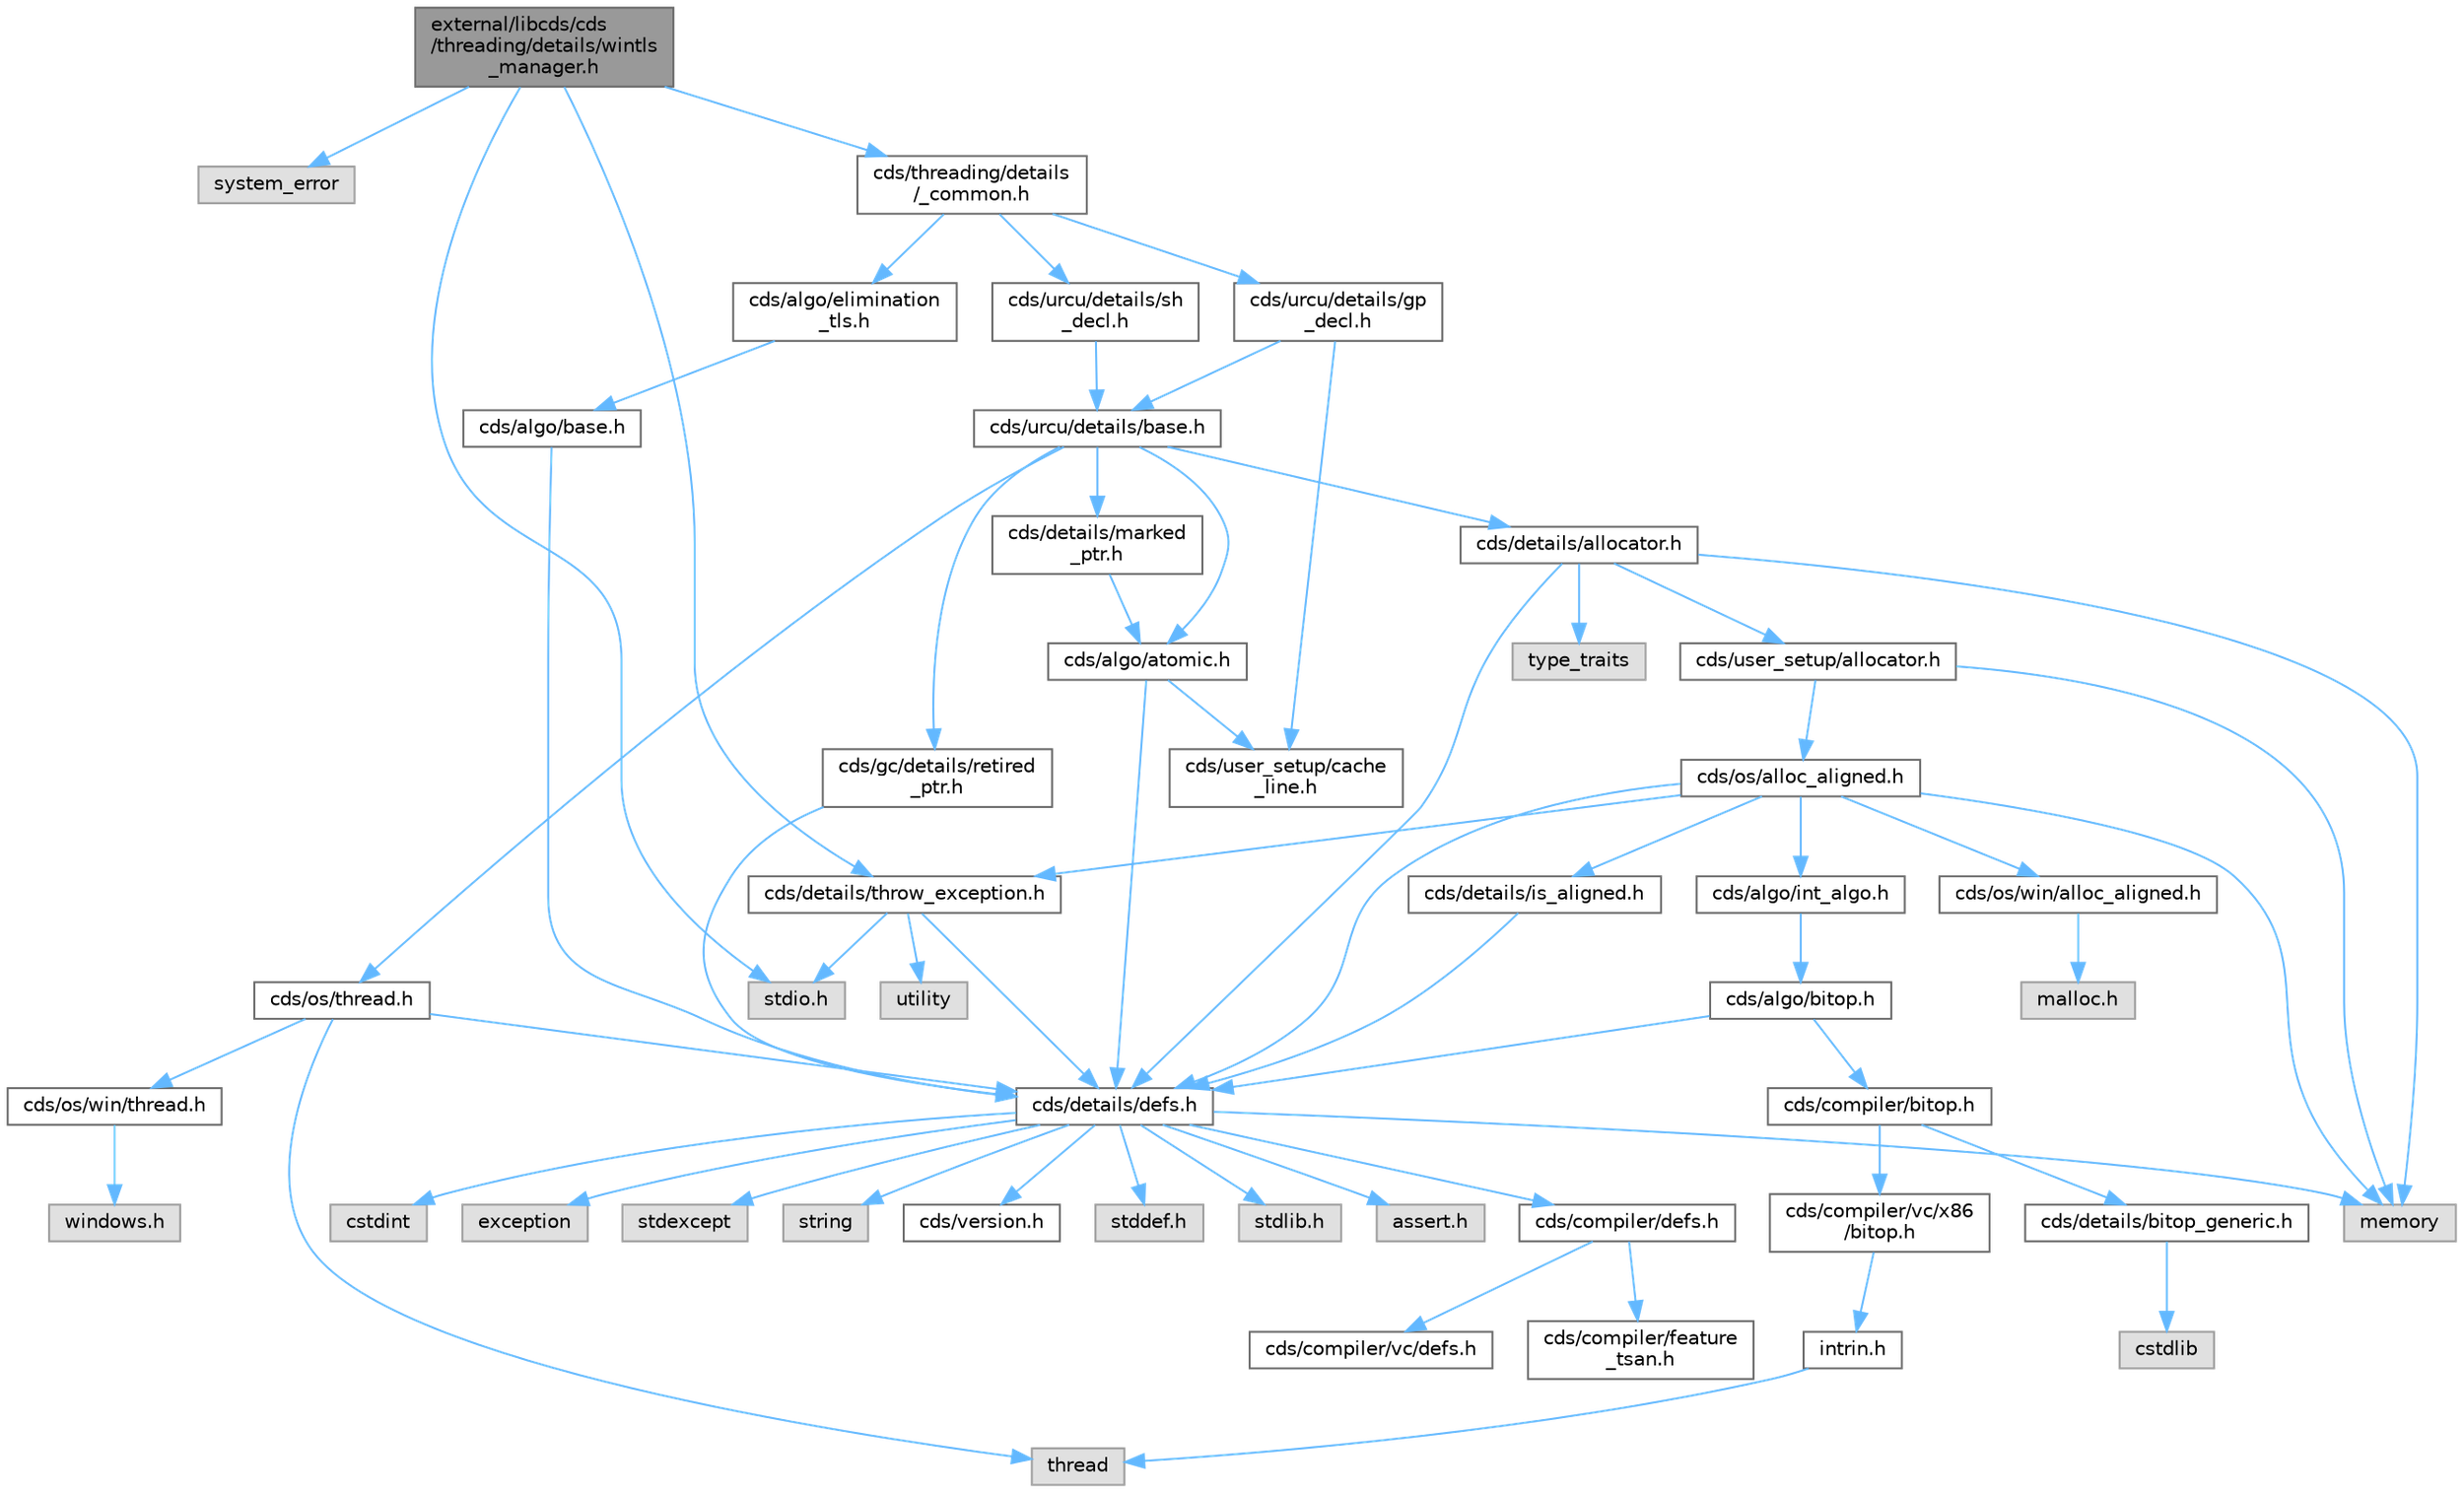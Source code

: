 digraph "external/libcds/cds/threading/details/wintls_manager.h"
{
 // LATEX_PDF_SIZE
  bgcolor="transparent";
  edge [fontname=Helvetica,fontsize=10,labelfontname=Helvetica,labelfontsize=10];
  node [fontname=Helvetica,fontsize=10,shape=box,height=0.2,width=0.4];
  Node1 [id="Node000001",label="external/libcds/cds\l/threading/details/wintls\l_manager.h",height=0.2,width=0.4,color="gray40", fillcolor="grey60", style="filled", fontcolor="black",tooltip=" "];
  Node1 -> Node2 [id="edge63_Node000001_Node000002",color="steelblue1",style="solid",tooltip=" "];
  Node2 [id="Node000002",label="system_error",height=0.2,width=0.4,color="grey60", fillcolor="#E0E0E0", style="filled",tooltip=" "];
  Node1 -> Node3 [id="edge64_Node000001_Node000003",color="steelblue1",style="solid",tooltip=" "];
  Node3 [id="Node000003",label="stdio.h",height=0.2,width=0.4,color="grey60", fillcolor="#E0E0E0", style="filled",tooltip=" "];
  Node1 -> Node4 [id="edge65_Node000001_Node000004",color="steelblue1",style="solid",tooltip=" "];
  Node4 [id="Node000004",label="cds/threading/details\l/_common.h",height=0.2,width=0.4,color="grey40", fillcolor="white", style="filled",URL="$__common_8h.html",tooltip=" "];
  Node4 -> Node5 [id="edge66_Node000004_Node000005",color="steelblue1",style="solid",tooltip=" "];
  Node5 [id="Node000005",label="cds/urcu/details/gp\l_decl.h",height=0.2,width=0.4,color="grey40", fillcolor="white", style="filled",URL="$gp__decl_8h.html",tooltip=" "];
  Node5 -> Node6 [id="edge67_Node000005_Node000006",color="steelblue1",style="solid",tooltip=" "];
  Node6 [id="Node000006",label="cds/urcu/details/base.h",height=0.2,width=0.4,color="grey40", fillcolor="white", style="filled",URL="$external_2libcds_2cds_2urcu_2details_2base_8h.html",tooltip=" "];
  Node6 -> Node7 [id="edge68_Node000006_Node000007",color="steelblue1",style="solid",tooltip=" "];
  Node7 [id="Node000007",label="cds/algo/atomic.h",height=0.2,width=0.4,color="grey40", fillcolor="white", style="filled",URL="$external_2libcds_2cds_2algo_2atomic_8h.html",tooltip=" "];
  Node7 -> Node8 [id="edge69_Node000007_Node000008",color="steelblue1",style="solid",tooltip=" "];
  Node8 [id="Node000008",label="cds/details/defs.h",height=0.2,width=0.4,color="grey40", fillcolor="white", style="filled",URL="$details_2defs_8h.html",tooltip=" "];
  Node8 -> Node9 [id="edge70_Node000008_Node000009",color="steelblue1",style="solid",tooltip=" "];
  Node9 [id="Node000009",label="stddef.h",height=0.2,width=0.4,color="grey60", fillcolor="#E0E0E0", style="filled",tooltip=" "];
  Node8 -> Node10 [id="edge71_Node000008_Node000010",color="steelblue1",style="solid",tooltip=" "];
  Node10 [id="Node000010",label="stdlib.h",height=0.2,width=0.4,color="grey60", fillcolor="#E0E0E0", style="filled",tooltip=" "];
  Node8 -> Node11 [id="edge72_Node000008_Node000011",color="steelblue1",style="solid",tooltip=" "];
  Node11 [id="Node000011",label="assert.h",height=0.2,width=0.4,color="grey60", fillcolor="#E0E0E0", style="filled",tooltip=" "];
  Node8 -> Node12 [id="edge73_Node000008_Node000012",color="steelblue1",style="solid",tooltip=" "];
  Node12 [id="Node000012",label="cstdint",height=0.2,width=0.4,color="grey60", fillcolor="#E0E0E0", style="filled",tooltip=" "];
  Node8 -> Node13 [id="edge74_Node000008_Node000013",color="steelblue1",style="solid",tooltip=" "];
  Node13 [id="Node000013",label="exception",height=0.2,width=0.4,color="grey60", fillcolor="#E0E0E0", style="filled",tooltip=" "];
  Node8 -> Node14 [id="edge75_Node000008_Node000014",color="steelblue1",style="solid",tooltip=" "];
  Node14 [id="Node000014",label="stdexcept",height=0.2,width=0.4,color="grey60", fillcolor="#E0E0E0", style="filled",tooltip=" "];
  Node8 -> Node15 [id="edge76_Node000008_Node000015",color="steelblue1",style="solid",tooltip=" "];
  Node15 [id="Node000015",label="string",height=0.2,width=0.4,color="grey60", fillcolor="#E0E0E0", style="filled",tooltip=" "];
  Node8 -> Node16 [id="edge77_Node000008_Node000016",color="steelblue1",style="solid",tooltip=" "];
  Node16 [id="Node000016",label="memory",height=0.2,width=0.4,color="grey60", fillcolor="#E0E0E0", style="filled",tooltip=" "];
  Node8 -> Node17 [id="edge78_Node000008_Node000017",color="steelblue1",style="solid",tooltip=" "];
  Node17 [id="Node000017",label="cds/version.h",height=0.2,width=0.4,color="grey40", fillcolor="white", style="filled",URL="$external_2libcds_2cds_2version_8h.html",tooltip=" "];
  Node8 -> Node18 [id="edge79_Node000008_Node000018",color="steelblue1",style="solid",tooltip=" "];
  Node18 [id="Node000018",label="cds/compiler/defs.h",height=0.2,width=0.4,color="grey40", fillcolor="white", style="filled",URL="$compiler_2defs_8h.html",tooltip=" "];
  Node18 -> Node19 [id="edge80_Node000018_Node000019",color="steelblue1",style="solid",tooltip=" "];
  Node19 [id="Node000019",label="cds/compiler/vc/defs.h",height=0.2,width=0.4,color="grey40", fillcolor="white", style="filled",URL="$compiler_2vc_2defs_8h.html",tooltip=" "];
  Node18 -> Node20 [id="edge81_Node000018_Node000020",color="steelblue1",style="solid",tooltip=" "];
  Node20 [id="Node000020",label="cds/compiler/feature\l_tsan.h",height=0.2,width=0.4,color="grey40", fillcolor="white", style="filled",URL="$feature__tsan_8h.html",tooltip=" "];
  Node7 -> Node21 [id="edge82_Node000007_Node000021",color="steelblue1",style="solid",tooltip=" "];
  Node21 [id="Node000021",label="cds/user_setup/cache\l_line.h",height=0.2,width=0.4,color="grey40", fillcolor="white", style="filled",URL="$cache__line_8h.html",tooltip="Cache-line size definition"];
  Node6 -> Node22 [id="edge83_Node000006_Node000022",color="steelblue1",style="solid",tooltip=" "];
  Node22 [id="Node000022",label="cds/gc/details/retired\l_ptr.h",height=0.2,width=0.4,color="grey40", fillcolor="white", style="filled",URL="$retired__ptr_8h.html",tooltip=" "];
  Node22 -> Node8 [id="edge84_Node000022_Node000008",color="steelblue1",style="solid",tooltip=" "];
  Node6 -> Node23 [id="edge85_Node000006_Node000023",color="steelblue1",style="solid",tooltip=" "];
  Node23 [id="Node000023",label="cds/details/allocator.h",height=0.2,width=0.4,color="grey40", fillcolor="white", style="filled",URL="$external_2libcds_2cds_2details_2allocator_8h.html",tooltip=" "];
  Node23 -> Node24 [id="edge86_Node000023_Node000024",color="steelblue1",style="solid",tooltip=" "];
  Node24 [id="Node000024",label="type_traits",height=0.2,width=0.4,color="grey60", fillcolor="#E0E0E0", style="filled",tooltip=" "];
  Node23 -> Node16 [id="edge87_Node000023_Node000016",color="steelblue1",style="solid",tooltip=" "];
  Node23 -> Node8 [id="edge88_Node000023_Node000008",color="steelblue1",style="solid",tooltip=" "];
  Node23 -> Node25 [id="edge89_Node000023_Node000025",color="steelblue1",style="solid",tooltip=" "];
  Node25 [id="Node000025",label="cds/user_setup/allocator.h",height=0.2,width=0.4,color="grey40", fillcolor="white", style="filled",URL="$external_2libcds_2cds_2user__setup_2allocator_8h.html",tooltip="Default implementation of allocator classes."];
  Node25 -> Node16 [id="edge90_Node000025_Node000016",color="steelblue1",style="solid",tooltip=" "];
  Node25 -> Node26 [id="edge91_Node000025_Node000026",color="steelblue1",style="solid",tooltip=" "];
  Node26 [id="Node000026",label="cds/os/alloc_aligned.h",height=0.2,width=0.4,color="grey40", fillcolor="white", style="filled",URL="$alloc__aligned_8h.html",tooltip=" "];
  Node26 -> Node8 [id="edge92_Node000026_Node000008",color="steelblue1",style="solid",tooltip=" "];
  Node26 -> Node27 [id="edge93_Node000026_Node000027",color="steelblue1",style="solid",tooltip=" "];
  Node27 [id="Node000027",label="cds/os/win/alloc_aligned.h",height=0.2,width=0.4,color="grey40", fillcolor="white", style="filled",URL="$win_2alloc__aligned_8h.html",tooltip=" "];
  Node27 -> Node28 [id="edge94_Node000027_Node000028",color="steelblue1",style="solid",tooltip=" "];
  Node28 [id="Node000028",label="malloc.h",height=0.2,width=0.4,color="grey60", fillcolor="#E0E0E0", style="filled",tooltip=" "];
  Node26 -> Node16 [id="edge95_Node000026_Node000016",color="steelblue1",style="solid",tooltip=" "];
  Node26 -> Node29 [id="edge96_Node000026_Node000029",color="steelblue1",style="solid",tooltip=" "];
  Node29 [id="Node000029",label="cds/details/is_aligned.h",height=0.2,width=0.4,color="grey40", fillcolor="white", style="filled",URL="$is__aligned_8h.html",tooltip=" "];
  Node29 -> Node8 [id="edge97_Node000029_Node000008",color="steelblue1",style="solid",tooltip=" "];
  Node26 -> Node30 [id="edge98_Node000026_Node000030",color="steelblue1",style="solid",tooltip=" "];
  Node30 [id="Node000030",label="cds/algo/int_algo.h",height=0.2,width=0.4,color="grey40", fillcolor="white", style="filled",URL="$int__algo_8h.html",tooltip=" "];
  Node30 -> Node31 [id="edge99_Node000030_Node000031",color="steelblue1",style="solid",tooltip=" "];
  Node31 [id="Node000031",label="cds/algo/bitop.h",height=0.2,width=0.4,color="grey40", fillcolor="white", style="filled",URL="$algo_2bitop_8h.html",tooltip=" "];
  Node31 -> Node8 [id="edge100_Node000031_Node000008",color="steelblue1",style="solid",tooltip=" "];
  Node31 -> Node32 [id="edge101_Node000031_Node000032",color="steelblue1",style="solid",tooltip=" "];
  Node32 [id="Node000032",label="cds/compiler/bitop.h",height=0.2,width=0.4,color="grey40", fillcolor="white", style="filled",URL="$compiler_2bitop_8h.html",tooltip=" "];
  Node32 -> Node33 [id="edge102_Node000032_Node000033",color="steelblue1",style="solid",tooltip=" "];
  Node33 [id="Node000033",label="cds/compiler/vc/x86\l/bitop.h",height=0.2,width=0.4,color="grey40", fillcolor="white", style="filled",URL="$compiler_2vc_2x86_2bitop_8h.html",tooltip=" "];
  Node33 -> Node34 [id="edge103_Node000033_Node000034",color="steelblue1",style="solid",tooltip=" "];
  Node34 [id="Node000034",label="intrin.h",height=0.2,width=0.4,color="grey40", fillcolor="white", style="filled",URL="$intrin_8h.html",tooltip=" "];
  Node34 -> Node35 [id="edge104_Node000034_Node000035",color="steelblue1",style="solid",tooltip=" "];
  Node35 [id="Node000035",label="thread",height=0.2,width=0.4,color="grey60", fillcolor="#E0E0E0", style="filled",tooltip=" "];
  Node32 -> Node36 [id="edge105_Node000032_Node000036",color="steelblue1",style="solid",tooltip=" "];
  Node36 [id="Node000036",label="cds/details/bitop_generic.h",height=0.2,width=0.4,color="grey40", fillcolor="white", style="filled",URL="$bitop__generic_8h.html",tooltip=" "];
  Node36 -> Node37 [id="edge106_Node000036_Node000037",color="steelblue1",style="solid",tooltip=" "];
  Node37 [id="Node000037",label="cstdlib",height=0.2,width=0.4,color="grey60", fillcolor="#E0E0E0", style="filled",tooltip=" "];
  Node26 -> Node38 [id="edge107_Node000026_Node000038",color="steelblue1",style="solid",tooltip=" "];
  Node38 [id="Node000038",label="cds/details/throw_exception.h",height=0.2,width=0.4,color="grey40", fillcolor="white", style="filled",URL="$throw__exception_8h.html",tooltip=" "];
  Node38 -> Node8 [id="edge108_Node000038_Node000008",color="steelblue1",style="solid",tooltip=" "];
  Node38 -> Node3 [id="edge109_Node000038_Node000003",color="steelblue1",style="solid",tooltip=" "];
  Node38 -> Node39 [id="edge110_Node000038_Node000039",color="steelblue1",style="solid",tooltip=" "];
  Node39 [id="Node000039",label="utility",height=0.2,width=0.4,color="grey60", fillcolor="#E0E0E0", style="filled",tooltip=" "];
  Node6 -> Node40 [id="edge111_Node000006_Node000040",color="steelblue1",style="solid",tooltip=" "];
  Node40 [id="Node000040",label="cds/os/thread.h",height=0.2,width=0.4,color="grey40", fillcolor="white", style="filled",URL="$cds_2os_2thread_8h.html",tooltip=" "];
  Node40 -> Node35 [id="edge112_Node000040_Node000035",color="steelblue1",style="solid",tooltip=" "];
  Node40 -> Node8 [id="edge113_Node000040_Node000008",color="steelblue1",style="solid",tooltip=" "];
  Node40 -> Node41 [id="edge114_Node000040_Node000041",color="steelblue1",style="solid",tooltip=" "];
  Node41 [id="Node000041",label="cds/os/win/thread.h",height=0.2,width=0.4,color="grey40", fillcolor="white", style="filled",URL="$cds_2os_2win_2thread_8h.html",tooltip=" "];
  Node41 -> Node42 [id="edge115_Node000041_Node000042",color="steelblue1",style="solid",tooltip=" "];
  Node42 [id="Node000042",label="windows.h",height=0.2,width=0.4,color="grey60", fillcolor="#E0E0E0", style="filled",tooltip=" "];
  Node6 -> Node43 [id="edge116_Node000006_Node000043",color="steelblue1",style="solid",tooltip=" "];
  Node43 [id="Node000043",label="cds/details/marked\l_ptr.h",height=0.2,width=0.4,color="grey40", fillcolor="white", style="filled",URL="$marked__ptr_8h.html",tooltip=" "];
  Node43 -> Node7 [id="edge117_Node000043_Node000007",color="steelblue1",style="solid",tooltip=" "];
  Node5 -> Node21 [id="edge118_Node000005_Node000021",color="steelblue1",style="solid",tooltip=" "];
  Node4 -> Node44 [id="edge119_Node000004_Node000044",color="steelblue1",style="solid",tooltip=" "];
  Node44 [id="Node000044",label="cds/urcu/details/sh\l_decl.h",height=0.2,width=0.4,color="grey40", fillcolor="white", style="filled",URL="$sh__decl_8h.html",tooltip=" "];
  Node44 -> Node6 [id="edge120_Node000044_Node000006",color="steelblue1",style="solid",tooltip=" "];
  Node4 -> Node45 [id="edge121_Node000004_Node000045",color="steelblue1",style="solid",tooltip=" "];
  Node45 [id="Node000045",label="cds/algo/elimination\l_tls.h",height=0.2,width=0.4,color="grey40", fillcolor="white", style="filled",URL="$elimination__tls_8h.html",tooltip=" "];
  Node45 -> Node46 [id="edge122_Node000045_Node000046",color="steelblue1",style="solid",tooltip=" "];
  Node46 [id="Node000046",label="cds/algo/base.h",height=0.2,width=0.4,color="grey40", fillcolor="white", style="filled",URL="$external_2libcds_2cds_2algo_2base_8h.html",tooltip=" "];
  Node46 -> Node8 [id="edge123_Node000046_Node000008",color="steelblue1",style="solid",tooltip=" "];
  Node1 -> Node38 [id="edge124_Node000001_Node000038",color="steelblue1",style="solid",tooltip=" "];
}
